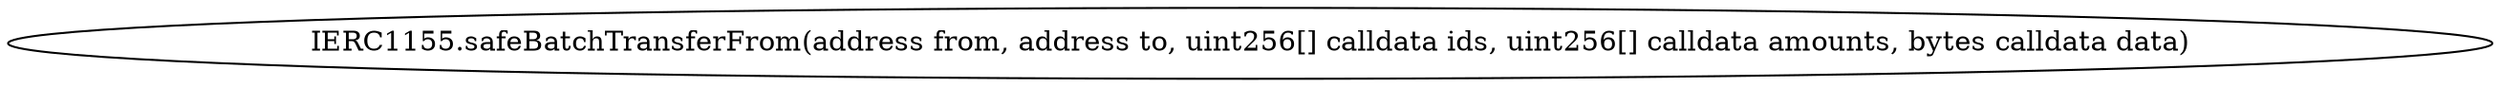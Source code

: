 digraph "" {
	graph [bb="0,0,1036.2,36"];
	node [label="\N"];
	"IERC1155.safeBatchTransferFrom(address from, address to, uint256[] calldata ids, uint256[] calldata amounts, bytes calldata data)"	 [height=0.5,
		pos="518.12,18",
		width=14.392];
}
digraph "" {
	graph [bb="0,0,1036.2,36"];
	node [label="\N"];
	"IERC1155.safeBatchTransferFrom(address from, address to, uint256[] calldata ids, uint256[] calldata amounts, bytes calldata data)"	 [height=0.5,
		pos="518.12,18",
		width=14.392];
}
